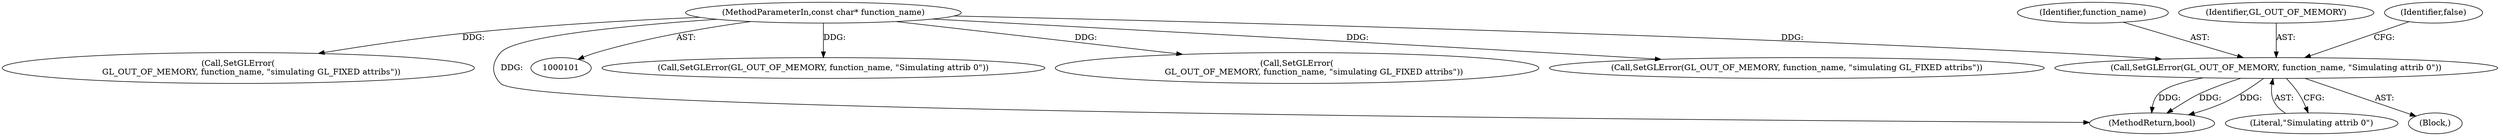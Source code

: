 digraph "0_Chrome_3aad1a37affb1ab70d1897f2b03eb8c077264984_2@pointer" {
"1000316" [label="(Call,SetGLError(GL_OUT_OF_MEMORY, function_name, \"Simulating attrib 0\"))"];
"1000102" [label="(MethodParameterIn,const char* function_name)"];
"1000318" [label="(Identifier,function_name)"];
"1000102" [label="(MethodParameterIn,const char* function_name)"];
"1000173" [label="(Call,SetGLError(GL_OUT_OF_MEMORY, function_name, \"Simulating attrib 0\"))"];
"1000210" [label="(Call,SetGLError(\n             GL_OUT_OF_MEMORY, function_name, \"simulating GL_FIXED attribs\"))"];
"1000319" [label="(Literal,\"Simulating attrib 0\")"];
"1000237" [label="(Call,SetGLError(GL_OUT_OF_MEMORY, function_name, \"simulating GL_FIXED attribs\"))"];
"1000317" [label="(Identifier,GL_OUT_OF_MEMORY)"];
"1000268" [label="(Call,SetGLError(\n          GL_OUT_OF_MEMORY, function_name, \"simulating GL_FIXED attribs\"))"];
"1000402" [label="(MethodReturn,bool)"];
"1000315" [label="(Block,)"];
"1000321" [label="(Identifier,false)"];
"1000316" [label="(Call,SetGLError(GL_OUT_OF_MEMORY, function_name, \"Simulating attrib 0\"))"];
"1000316" -> "1000315"  [label="AST: "];
"1000316" -> "1000319"  [label="CFG: "];
"1000317" -> "1000316"  [label="AST: "];
"1000318" -> "1000316"  [label="AST: "];
"1000319" -> "1000316"  [label="AST: "];
"1000321" -> "1000316"  [label="CFG: "];
"1000316" -> "1000402"  [label="DDG: "];
"1000316" -> "1000402"  [label="DDG: "];
"1000316" -> "1000402"  [label="DDG: "];
"1000102" -> "1000316"  [label="DDG: "];
"1000102" -> "1000101"  [label="AST: "];
"1000102" -> "1000402"  [label="DDG: "];
"1000102" -> "1000173"  [label="DDG: "];
"1000102" -> "1000210"  [label="DDG: "];
"1000102" -> "1000237"  [label="DDG: "];
"1000102" -> "1000268"  [label="DDG: "];
}

